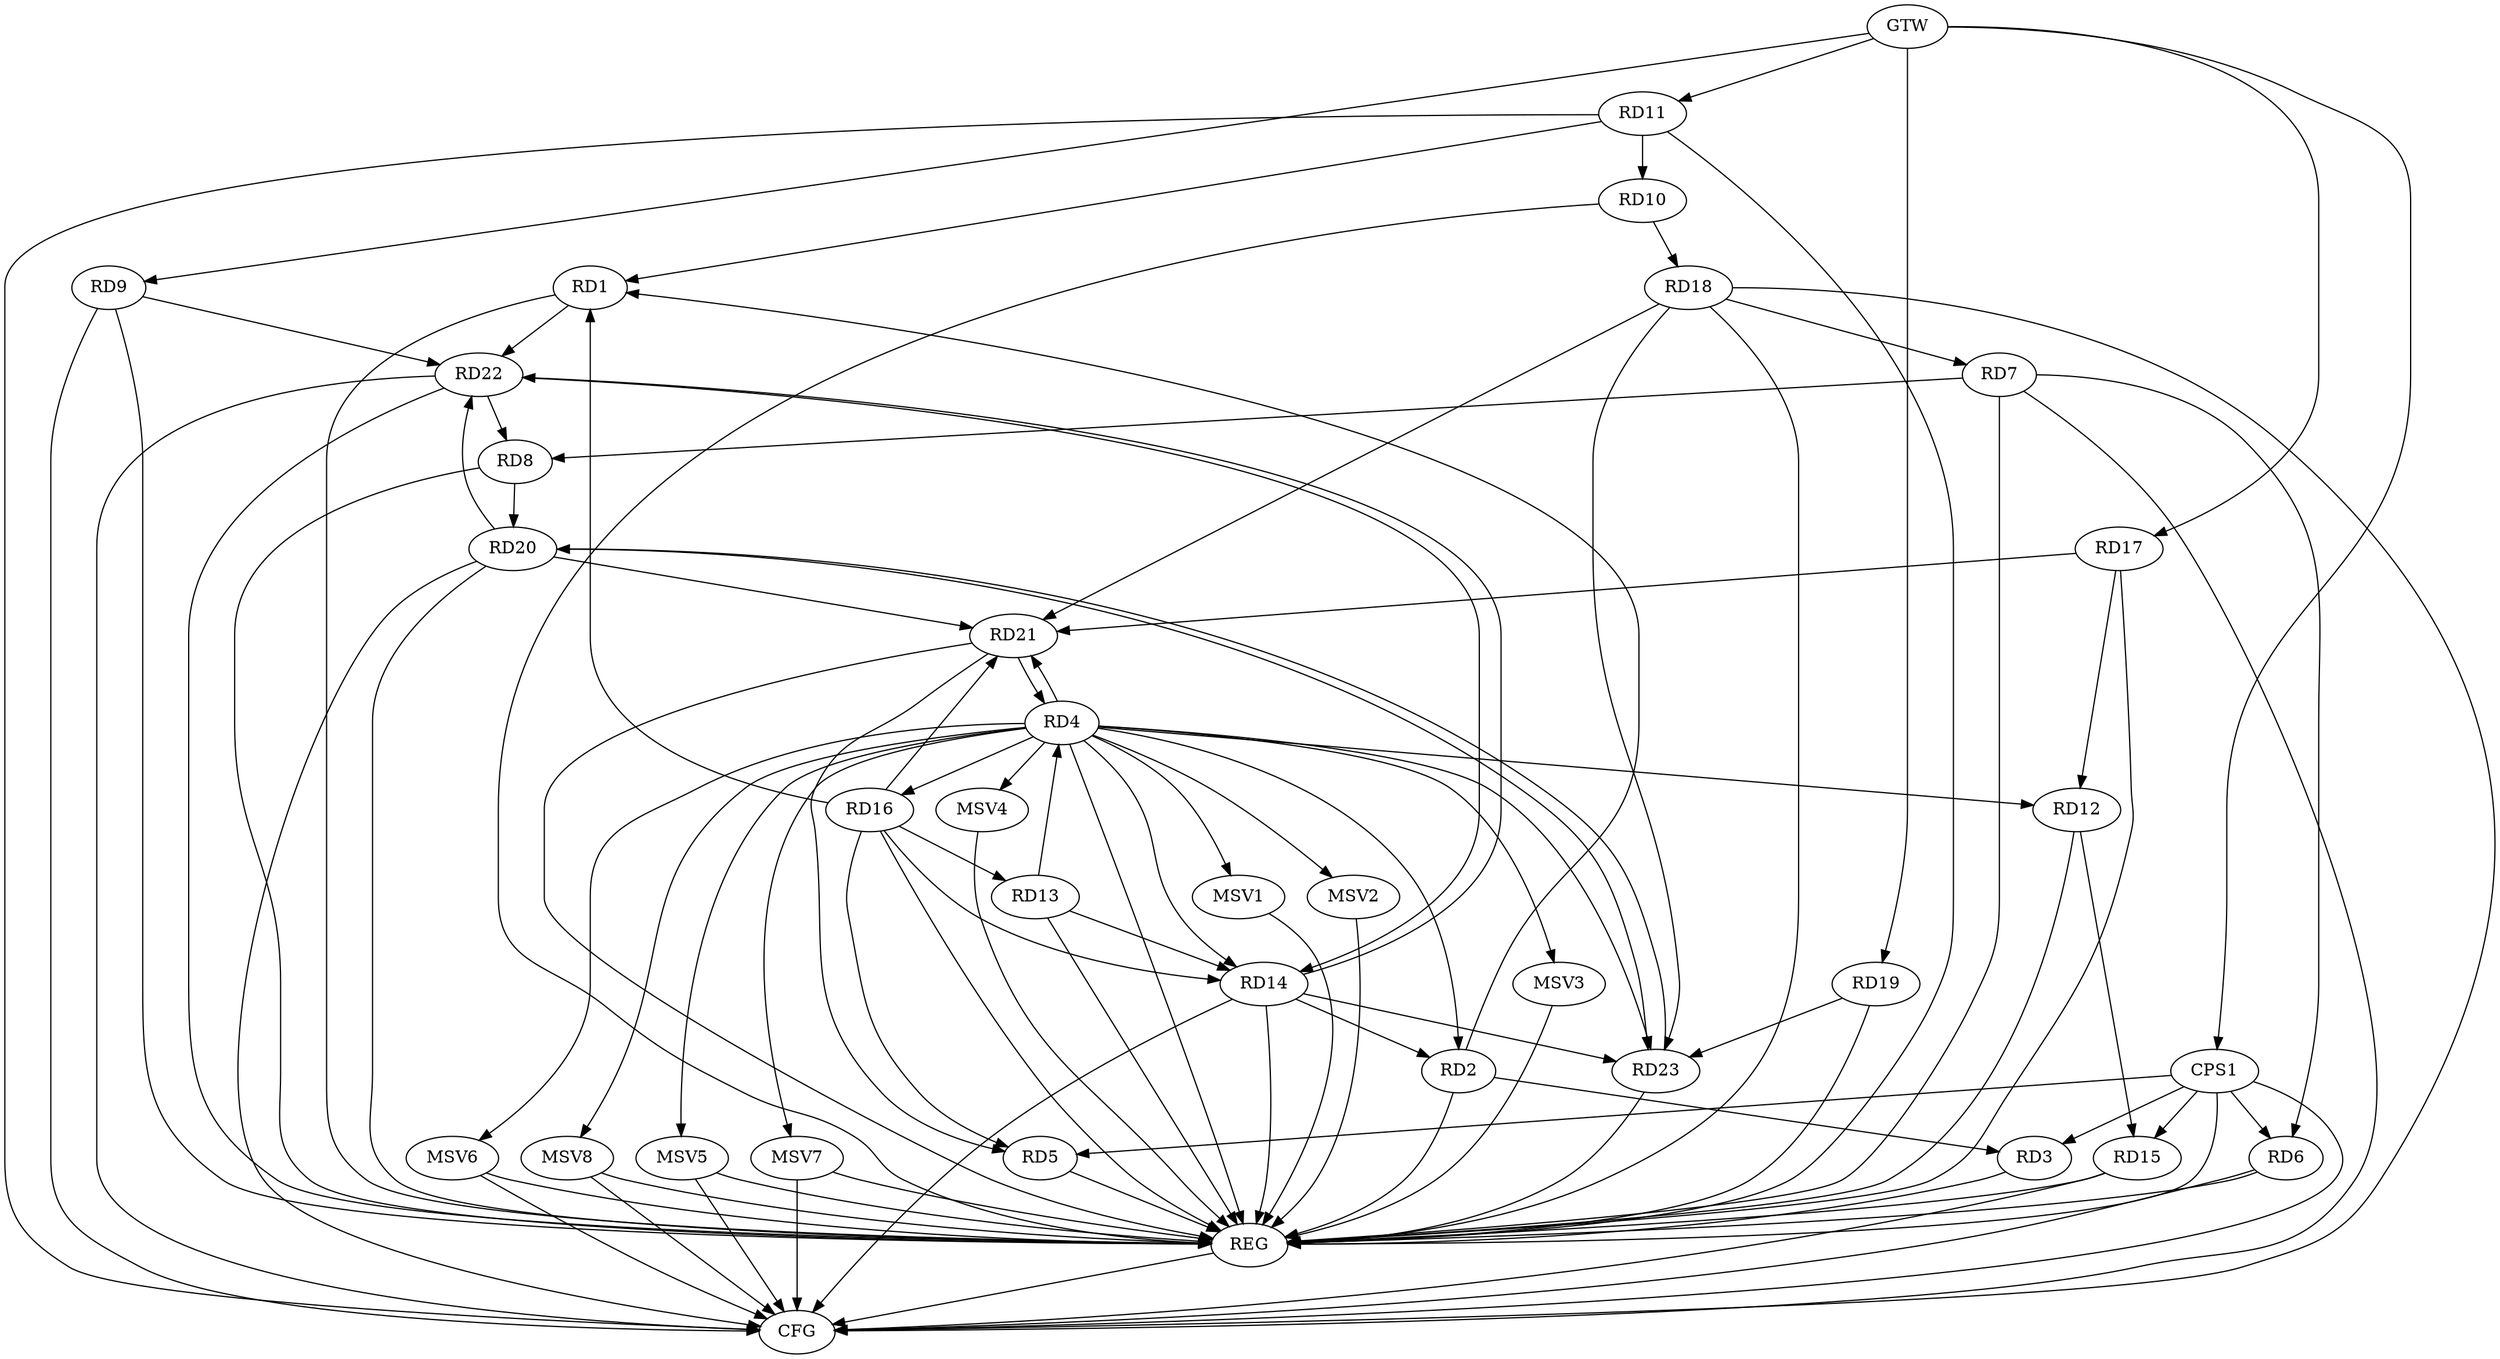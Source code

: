 strict digraph G {
  RD1 [ label="RD1" ];
  RD2 [ label="RD2" ];
  RD3 [ label="RD3" ];
  RD4 [ label="RD4" ];
  RD5 [ label="RD5" ];
  RD6 [ label="RD6" ];
  RD7 [ label="RD7" ];
  RD8 [ label="RD8" ];
  RD9 [ label="RD9" ];
  RD10 [ label="RD10" ];
  RD11 [ label="RD11" ];
  RD12 [ label="RD12" ];
  RD13 [ label="RD13" ];
  RD14 [ label="RD14" ];
  RD15 [ label="RD15" ];
  RD16 [ label="RD16" ];
  RD17 [ label="RD17" ];
  RD18 [ label="RD18" ];
  RD19 [ label="RD19" ];
  RD20 [ label="RD20" ];
  RD21 [ label="RD21" ];
  RD22 [ label="RD22" ];
  RD23 [ label="RD23" ];
  CPS1 [ label="CPS1" ];
  GTW [ label="GTW" ];
  REG [ label="REG" ];
  CFG [ label="CFG" ];
  MSV1 [ label="MSV1" ];
  MSV2 [ label="MSV2" ];
  MSV3 [ label="MSV3" ];
  MSV4 [ label="MSV4" ];
  MSV5 [ label="MSV5" ];
  MSV6 [ label="MSV6" ];
  MSV7 [ label="MSV7" ];
  MSV8 [ label="MSV8" ];
  RD2 -> RD1;
  RD11 -> RD1;
  RD16 -> RD1;
  RD1 -> RD22;
  RD2 -> RD3;
  RD4 -> RD2;
  RD14 -> RD2;
  RD4 -> RD12;
  RD13 -> RD4;
  RD4 -> RD14;
  RD4 -> RD16;
  RD4 -> RD21;
  RD21 -> RD4;
  RD4 -> RD23;
  RD16 -> RD5;
  RD21 -> RD5;
  RD7 -> RD6;
  RD7 -> RD8;
  RD18 -> RD7;
  RD8 -> RD20;
  RD22 -> RD8;
  RD9 -> RD22;
  RD11 -> RD10;
  RD10 -> RD18;
  RD12 -> RD15;
  RD17 -> RD12;
  RD13 -> RD14;
  RD16 -> RD13;
  RD16 -> RD14;
  RD14 -> RD22;
  RD22 -> RD14;
  RD14 -> RD23;
  RD16 -> RD21;
  RD17 -> RD21;
  RD18 -> RD21;
  RD18 -> RD23;
  RD19 -> RD23;
  RD20 -> RD21;
  RD20 -> RD22;
  RD20 -> RD23;
  RD23 -> RD20;
  CPS1 -> RD3;
  CPS1 -> RD5;
  CPS1 -> RD6;
  CPS1 -> RD15;
  GTW -> RD9;
  GTW -> RD11;
  GTW -> RD17;
  GTW -> RD19;
  GTW -> CPS1;
  RD1 -> REG;
  RD2 -> REG;
  RD3 -> REG;
  RD4 -> REG;
  RD5 -> REG;
  RD6 -> REG;
  RD7 -> REG;
  RD8 -> REG;
  RD9 -> REG;
  RD10 -> REG;
  RD11 -> REG;
  RD12 -> REG;
  RD13 -> REG;
  RD14 -> REG;
  RD15 -> REG;
  RD16 -> REG;
  RD17 -> REG;
  RD18 -> REG;
  RD19 -> REG;
  RD20 -> REG;
  RD21 -> REG;
  RD22 -> REG;
  RD23 -> REG;
  CPS1 -> REG;
  RD6 -> CFG;
  RD15 -> CFG;
  RD22 -> CFG;
  RD20 -> CFG;
  CPS1 -> CFG;
  RD9 -> CFG;
  RD18 -> CFG;
  RD14 -> CFG;
  RD7 -> CFG;
  RD11 -> CFG;
  REG -> CFG;
  RD4 -> MSV1;
  MSV1 -> REG;
  RD4 -> MSV2;
  MSV2 -> REG;
  RD4 -> MSV3;
  RD4 -> MSV4;
  MSV3 -> REG;
  MSV4 -> REG;
  RD4 -> MSV5;
  MSV5 -> REG;
  MSV5 -> CFG;
  RD4 -> MSV6;
  MSV6 -> REG;
  MSV6 -> CFG;
  RD4 -> MSV7;
  MSV7 -> REG;
  MSV7 -> CFG;
  RD4 -> MSV8;
  MSV8 -> REG;
  MSV8 -> CFG;
}
